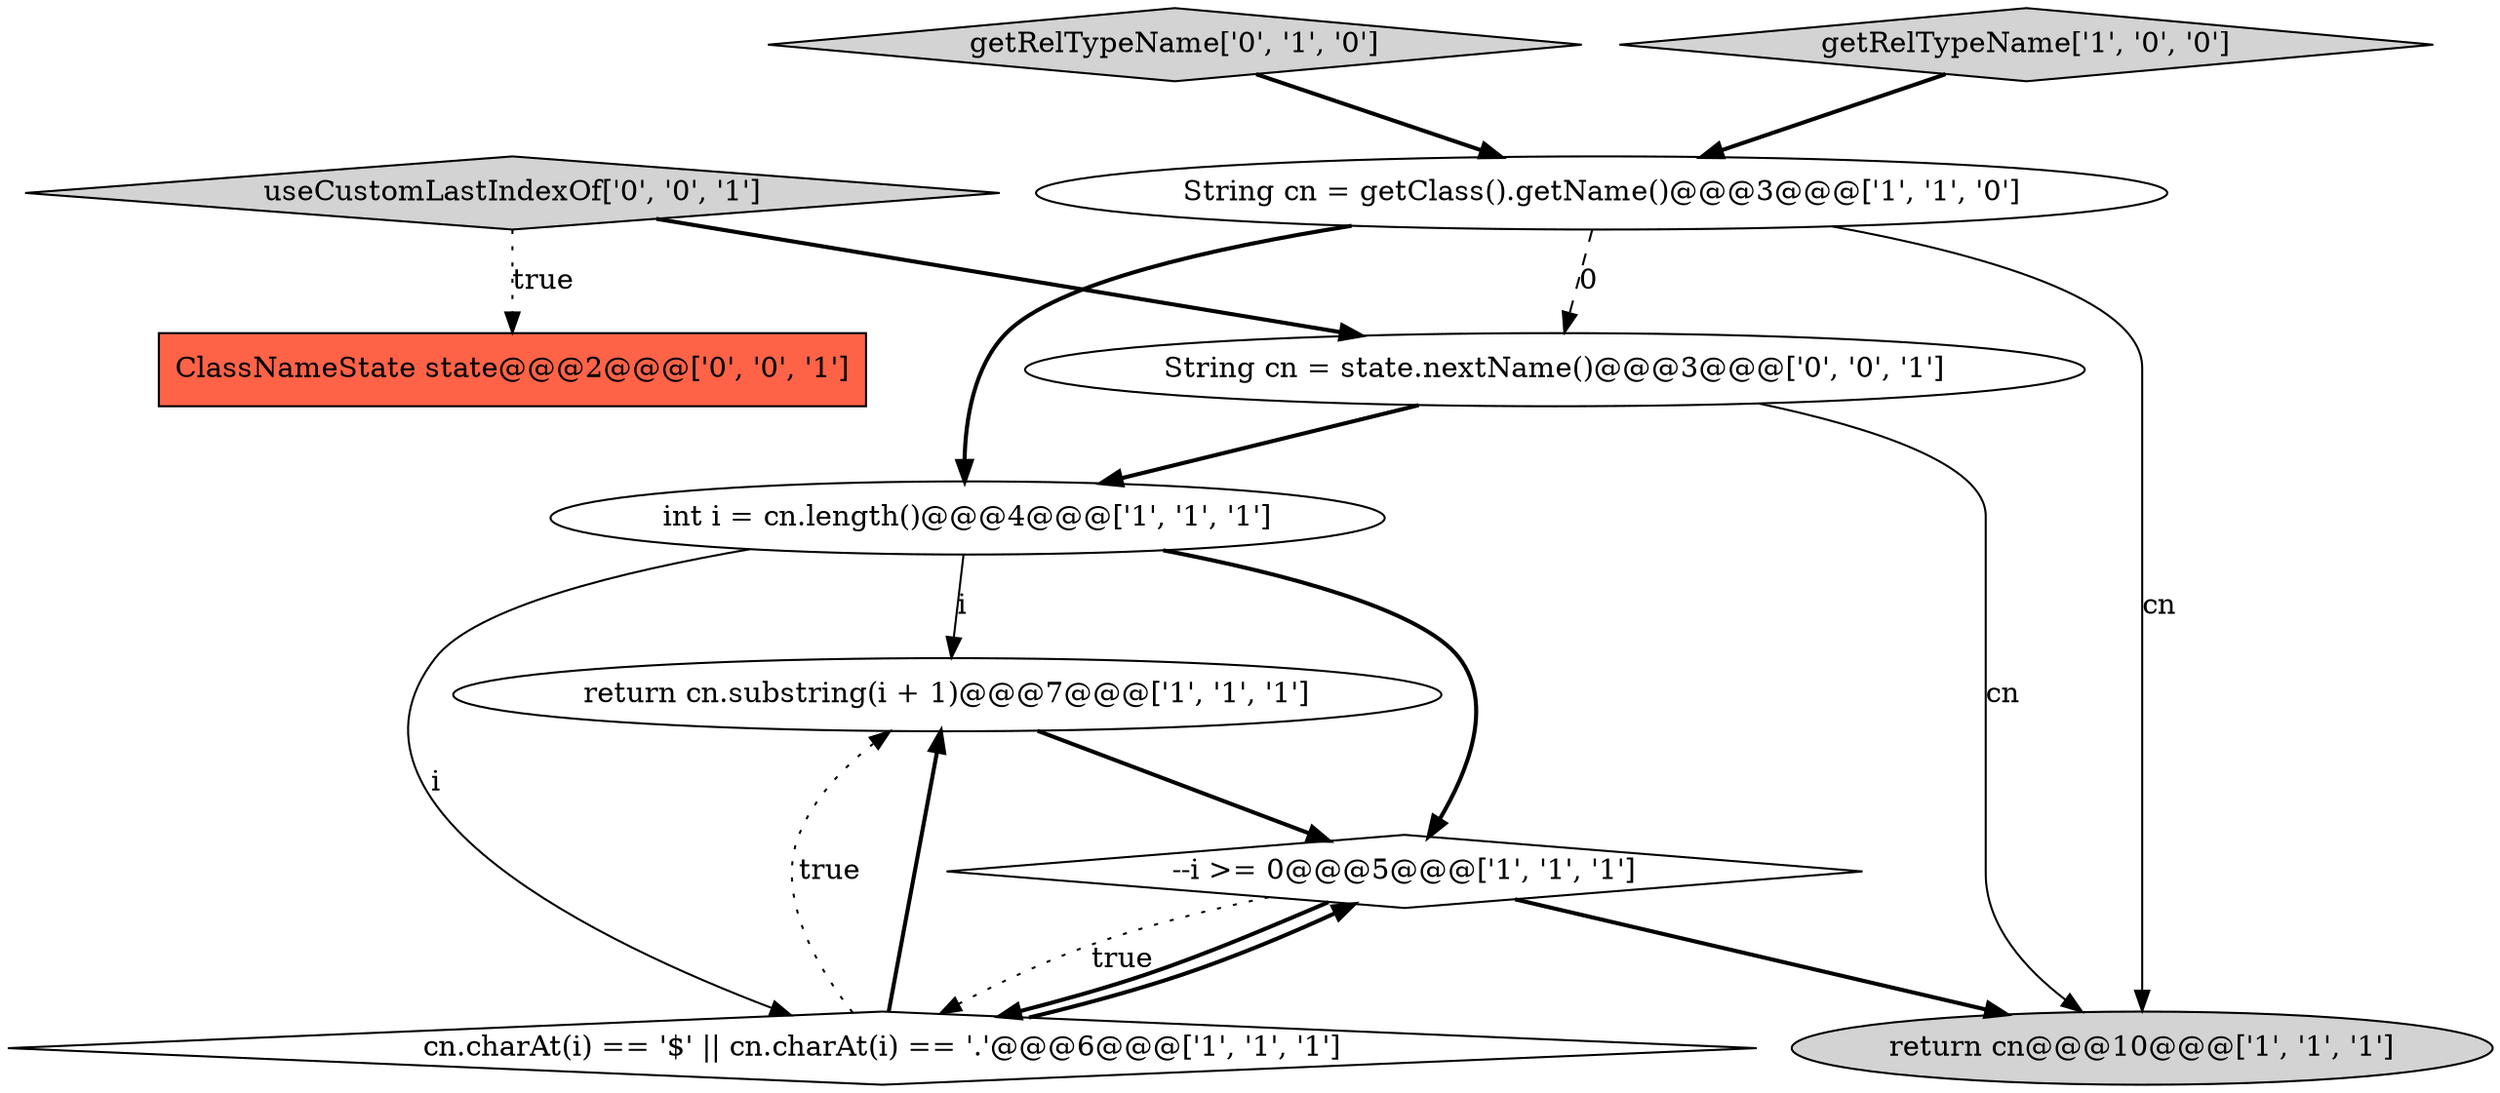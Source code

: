 digraph {
2 [style = filled, label = "return cn@@@10@@@['1', '1', '1']", fillcolor = lightgray, shape = ellipse image = "AAA0AAABBB1BBB"];
8 [style = filled, label = "String cn = state.nextName()@@@3@@@['0', '0', '1']", fillcolor = white, shape = ellipse image = "AAA0AAABBB3BBB"];
7 [style = filled, label = "getRelTypeName['0', '1', '0']", fillcolor = lightgray, shape = diamond image = "AAA0AAABBB2BBB"];
3 [style = filled, label = "getRelTypeName['1', '0', '0']", fillcolor = lightgray, shape = diamond image = "AAA0AAABBB1BBB"];
4 [style = filled, label = "return cn.substring(i + 1)@@@7@@@['1', '1', '1']", fillcolor = white, shape = ellipse image = "AAA0AAABBB1BBB"];
9 [style = filled, label = "useCustomLastIndexOf['0', '0', '1']", fillcolor = lightgray, shape = diamond image = "AAA0AAABBB3BBB"];
6 [style = filled, label = "cn.charAt(i) == '$' || cn.charAt(i) == '.'@@@6@@@['1', '1', '1']", fillcolor = white, shape = diamond image = "AAA0AAABBB1BBB"];
5 [style = filled, label = "String cn = getClass().getName()@@@3@@@['1', '1', '0']", fillcolor = white, shape = ellipse image = "AAA0AAABBB1BBB"];
0 [style = filled, label = "int i = cn.length()@@@4@@@['1', '1', '1']", fillcolor = white, shape = ellipse image = "AAA0AAABBB1BBB"];
10 [style = filled, label = "ClassNameState state@@@2@@@['0', '0', '1']", fillcolor = tomato, shape = box image = "AAA0AAABBB3BBB"];
1 [style = filled, label = "--i >= 0@@@5@@@['1', '1', '1']", fillcolor = white, shape = diamond image = "AAA0AAABBB1BBB"];
7->5 [style = bold, label=""];
5->8 [style = dashed, label="0"];
6->4 [style = dotted, label="true"];
9->10 [style = dotted, label="true"];
5->0 [style = bold, label=""];
9->8 [style = bold, label=""];
5->2 [style = solid, label="cn"];
6->4 [style = bold, label=""];
3->5 [style = bold, label=""];
0->4 [style = solid, label="i"];
6->1 [style = bold, label=""];
1->6 [style = bold, label=""];
1->2 [style = bold, label=""];
8->0 [style = bold, label=""];
0->1 [style = bold, label=""];
0->6 [style = solid, label="i"];
1->6 [style = dotted, label="true"];
4->1 [style = bold, label=""];
8->2 [style = solid, label="cn"];
}
